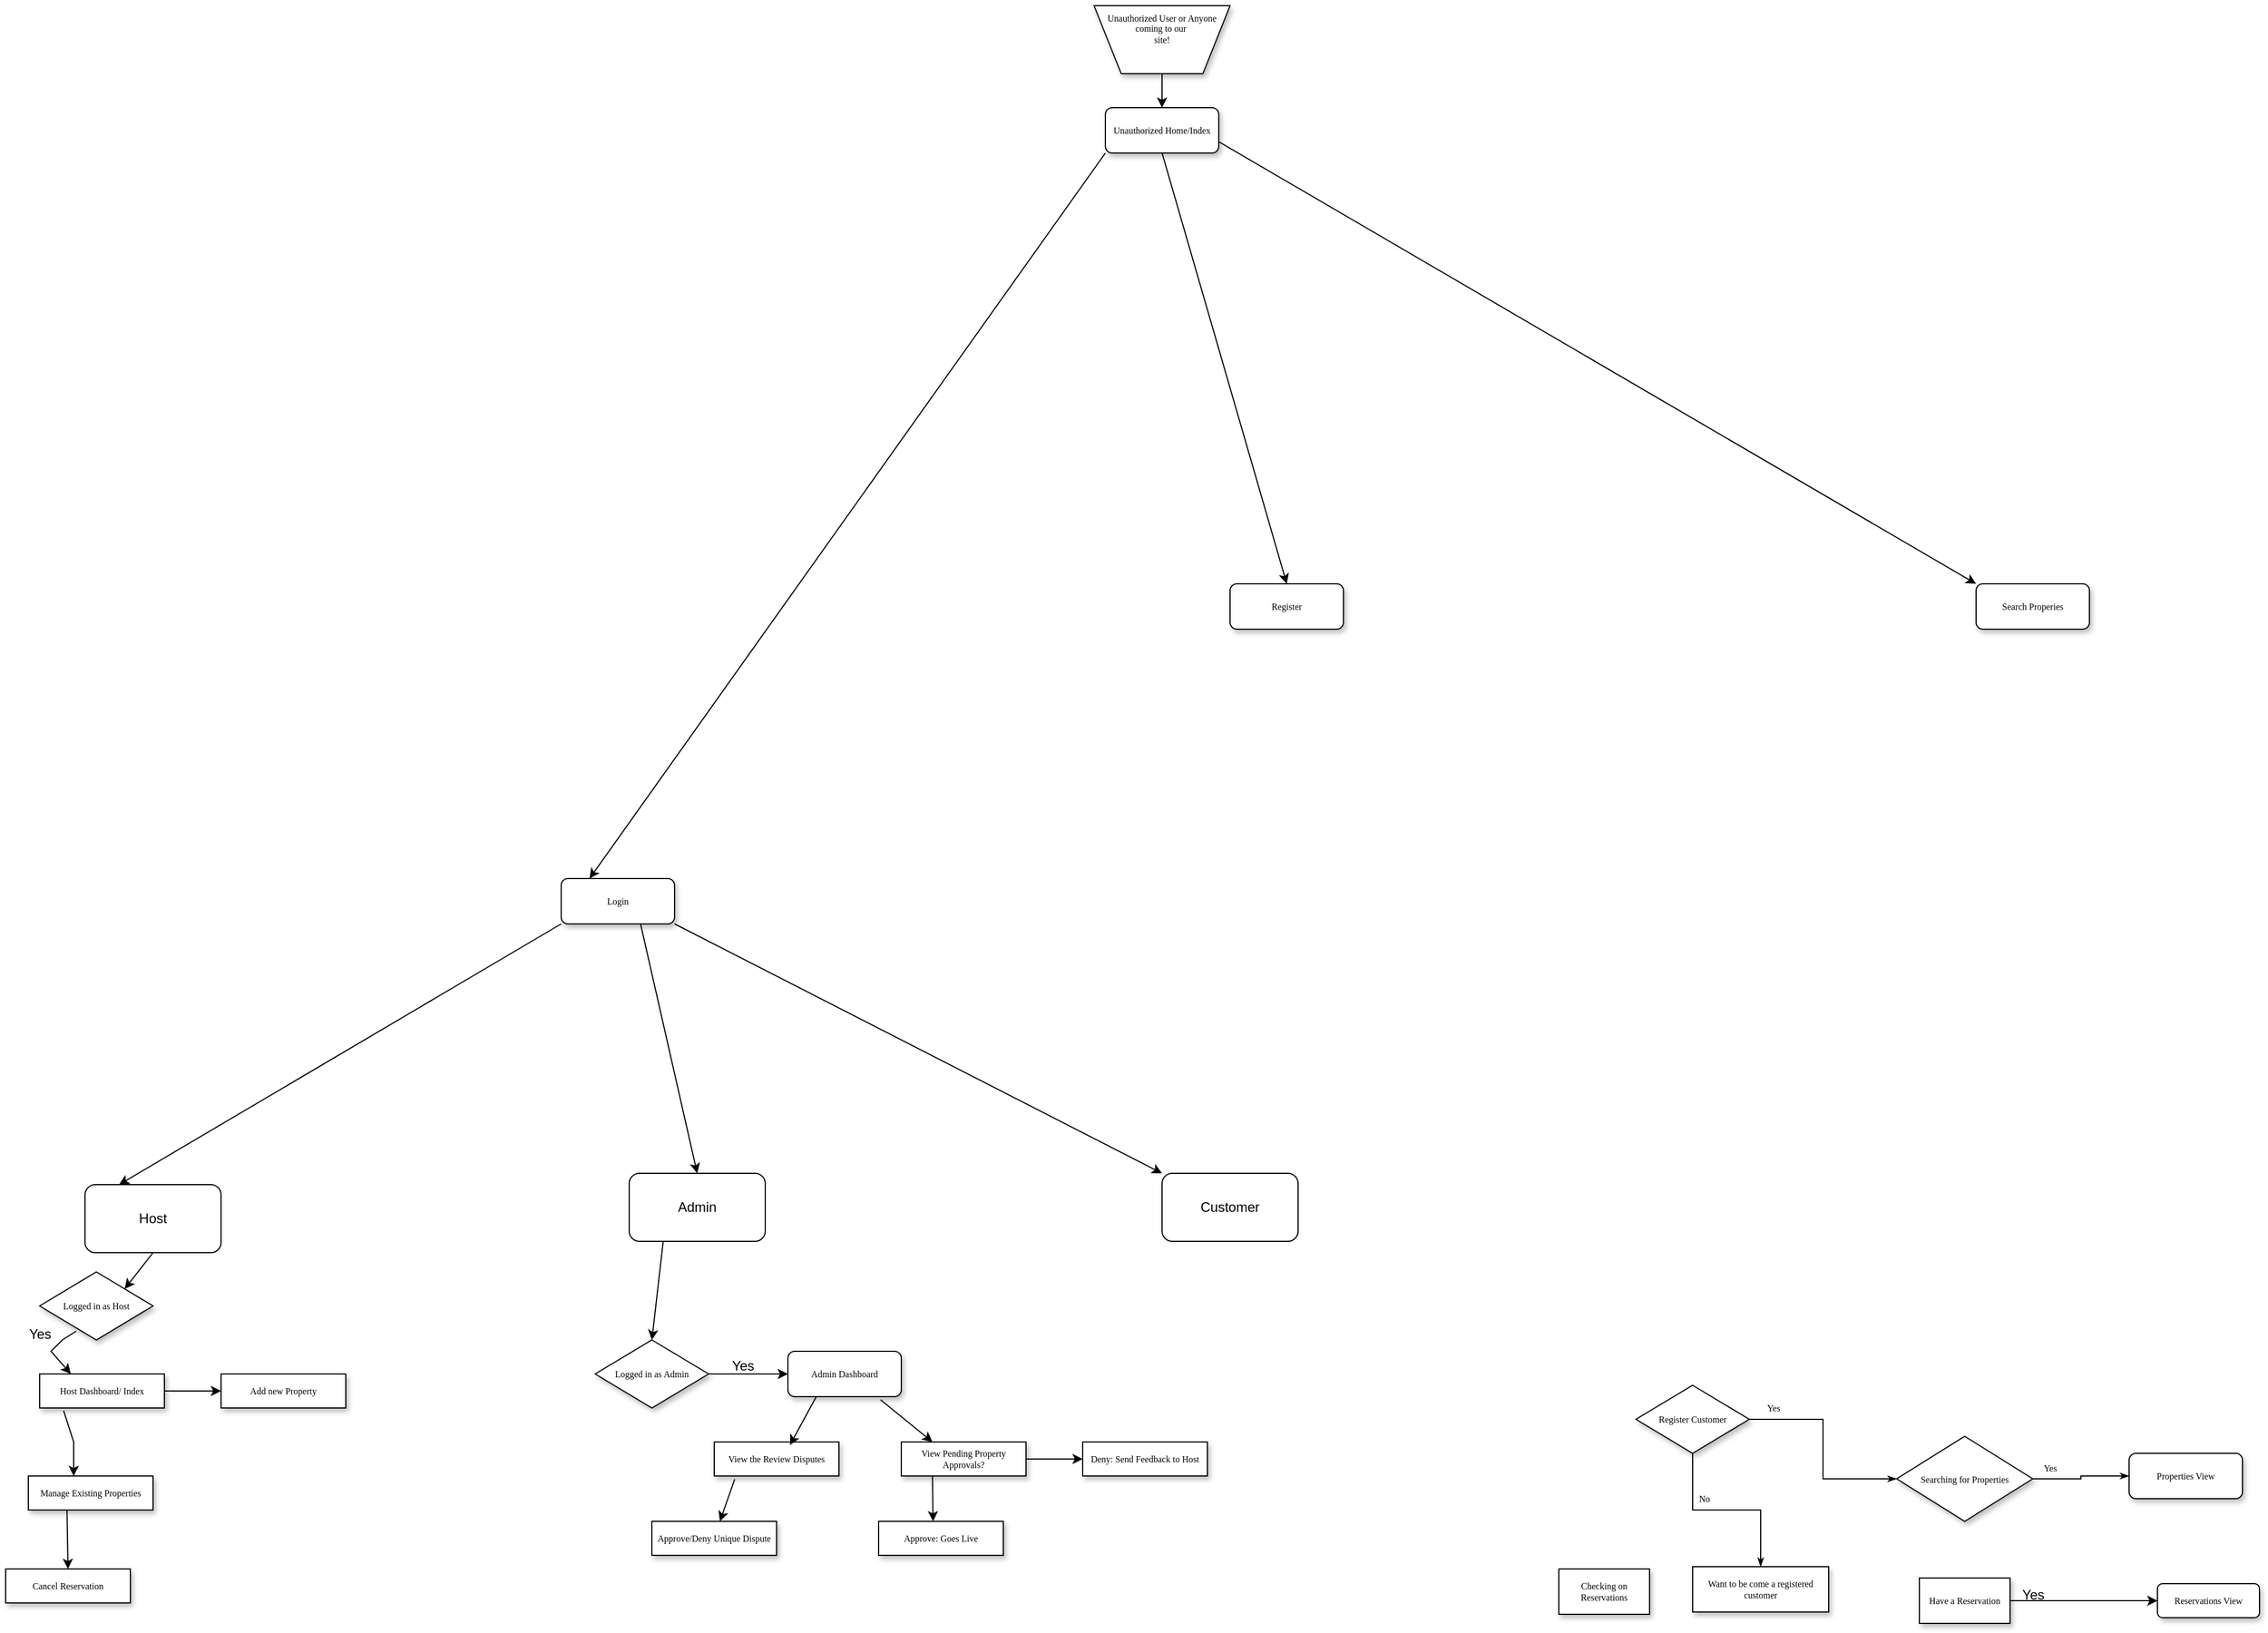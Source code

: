 <mxfile version="24.8.4">
  <diagram name="Page-1" id="edf60f1a-56cd-e834-aa8a-f176f3a09ee4">
    <mxGraphModel dx="882" dy="509" grid="1" gridSize="10" guides="1" tooltips="1" connect="1" arrows="1" fold="1" page="1" pageScale="1" pageWidth="1100" pageHeight="850" background="#ffffff" math="0" shadow="0">
      <root>
        <mxCell id="0" />
        <mxCell id="1" parent="0" />
        <mxCell id="60e70716793133e9-2" value="Unauthorized User or Anyone coming to our&amp;nbsp;&lt;div&gt;site!&lt;div&gt;&lt;br&gt;&lt;/div&gt;&lt;div&gt;&lt;br&gt;&lt;/div&gt;&lt;/div&gt;" style="shape=trapezoid;whiteSpace=wrap;html=1;rounded=0;shadow=1;labelBackgroundColor=none;strokeWidth=1;fontFamily=Verdana;fontSize=8;align=center;flipV=1;" parent="1" vertex="1">
          <mxGeometry x="1050" y="60" width="120" height="60" as="geometry" />
        </mxCell>
        <mxCell id="60e70716793133e9-33" value="Yes" style="edgeStyle=orthogonalEdgeStyle;rounded=0;html=1;labelBackgroundColor=none;startSize=5;endArrow=classicThin;endFill=1;endSize=5;jettySize=auto;orthogonalLoop=1;strokeWidth=1;fontFamily=Verdana;fontSize=8" parent="1" source="60e70716793133e9-5" target="60e70716793133e9-7" edge="1">
          <mxGeometry x="-0.778" y="10" relative="1" as="geometry">
            <mxPoint as="offset" />
          </mxGeometry>
        </mxCell>
        <mxCell id="60e70716793133e9-37" value="No" style="edgeStyle=orthogonalEdgeStyle;rounded=0;html=1;labelBackgroundColor=none;startSize=5;endArrow=classicThin;endFill=1;endSize=5;jettySize=auto;orthogonalLoop=1;strokeWidth=1;fontFamily=Verdana;fontSize=8" parent="1" source="60e70716793133e9-5" target="60e70716793133e9-9" edge="1">
          <mxGeometry x="-0.5" y="10" relative="1" as="geometry">
            <mxPoint as="offset" />
          </mxGeometry>
        </mxCell>
        <mxCell id="60e70716793133e9-5" value="Register Customer" style="rhombus;whiteSpace=wrap;html=1;rounded=0;shadow=1;labelBackgroundColor=none;strokeWidth=1;fontFamily=Verdana;fontSize=8;align=center;" parent="1" vertex="1">
          <mxGeometry x="1528" y="1277" width="100" height="60" as="geometry" />
        </mxCell>
        <mxCell id="60e70716793133e9-34" value="Yes" style="edgeStyle=orthogonalEdgeStyle;rounded=0;html=1;labelBackgroundColor=none;startSize=5;endArrow=classicThin;endFill=1;endSize=5;jettySize=auto;orthogonalLoop=1;strokeWidth=1;fontFamily=Verdana;fontSize=8" parent="1" source="60e70716793133e9-7" target="60e70716793133e9-8" edge="1">
          <mxGeometry x="-0.667" y="10" relative="1" as="geometry">
            <mxPoint as="offset" />
          </mxGeometry>
        </mxCell>
        <mxCell id="60e70716793133e9-7" value="Searching for Properties" style="rhombus;whiteSpace=wrap;html=1;rounded=0;shadow=1;labelBackgroundColor=none;strokeWidth=1;fontFamily=Verdana;fontSize=8;align=center;" parent="1" vertex="1">
          <mxGeometry x="1758" y="1322" width="120" height="75" as="geometry" />
        </mxCell>
        <mxCell id="60e70716793133e9-8" value="Properties View" style="rounded=1;whiteSpace=wrap;html=1;shadow=1;labelBackgroundColor=none;strokeWidth=1;fontFamily=Verdana;fontSize=8;align=center;" parent="1" vertex="1">
          <mxGeometry x="1963" y="1337" width="100" height="40" as="geometry" />
        </mxCell>
        <mxCell id="60e70716793133e9-9" value="Want to be come a registered customer" style="whiteSpace=wrap;html=1;rounded=0;shadow=1;labelBackgroundColor=none;strokeWidth=1;fontFamily=Verdana;fontSize=8;align=center;" parent="1" vertex="1">
          <mxGeometry x="1578" y="1437" width="120" height="40" as="geometry" />
        </mxCell>
        <mxCell id="60e70716793133e9-10" value="Have a Reservation" style="whiteSpace=wrap;html=1;rounded=0;shadow=1;labelBackgroundColor=none;strokeWidth=1;fontFamily=Verdana;fontSize=8;align=center;" parent="1" vertex="1">
          <mxGeometry x="1778" y="1447" width="80" height="40" as="geometry" />
        </mxCell>
        <mxCell id="Z8Qo_mUcmgDimk4ZtV1X-3" value="" style="edgeStyle=orthogonalEdgeStyle;rounded=0;orthogonalLoop=1;jettySize=auto;html=1;exitX=1;exitY=0.5;exitDx=0;exitDy=0;entryX=0;entryY=0.5;entryDx=0;entryDy=0;" parent="1" source="60e70716793133e9-10" target="Z8Qo_mUcmgDimk4ZtV1X-4" edge="1">
          <mxGeometry relative="1" as="geometry" />
        </mxCell>
        <mxCell id="Z8Qo_mUcmgDimk4ZtV1X-4" value="Reservations View" style="rounded=1;whiteSpace=wrap;html=1;shadow=1;labelBackgroundColor=none;strokeWidth=1;fontFamily=Verdana;fontSize=8;align=center;" parent="1" vertex="1">
          <mxGeometry x="1988" y="1452" width="90" height="30" as="geometry" />
        </mxCell>
        <mxCell id="Z8Qo_mUcmgDimk4ZtV1X-5" value="Logged in as Admin" style="rhombus;whiteSpace=wrap;html=1;rounded=0;shadow=1;labelBackgroundColor=none;strokeWidth=1;fontFamily=Verdana;fontSize=8;align=center;" parent="1" vertex="1">
          <mxGeometry x="610" y="1237" width="100" height="60" as="geometry" />
        </mxCell>
        <mxCell id="Z8Qo_mUcmgDimk4ZtV1X-9" value="Yes" style="text;html=1;align=center;verticalAlign=middle;resizable=0;points=[];autosize=1;strokeColor=none;fillColor=none;" parent="1" vertex="1">
          <mxGeometry x="1858" y="1447" width="40" height="30" as="geometry" />
        </mxCell>
        <mxCell id="Z8Qo_mUcmgDimk4ZtV1X-17" value="Checking on Reservations" style="whiteSpace=wrap;html=1;rounded=0;shadow=1;labelBackgroundColor=none;strokeWidth=1;fontFamily=Verdana;fontSize=8;align=center;" parent="1" vertex="1">
          <mxGeometry x="1460" y="1439" width="80" height="40" as="geometry" />
        </mxCell>
        <mxCell id="gYn13_rnFWAkC_ZhPSv--2" value="Logged in as Host" style="rhombus;whiteSpace=wrap;html=1;rounded=0;shadow=1;labelBackgroundColor=none;strokeWidth=1;fontFamily=Verdana;fontSize=8;align=center;" vertex="1" parent="1">
          <mxGeometry x="120" y="1177" width="100" height="60" as="geometry" />
        </mxCell>
        <mxCell id="gYn13_rnFWAkC_ZhPSv--5" value="View Pending Property Approvals?" style="whiteSpace=wrap;html=1;rounded=0;shadow=1;labelBackgroundColor=none;strokeWidth=1;fontFamily=Verdana;fontSize=8;align=center;" vertex="1" parent="1">
          <mxGeometry x="880" y="1327" width="110" height="30" as="geometry" />
        </mxCell>
        <mxCell id="gYn13_rnFWAkC_ZhPSv--6" value="View the Review Disputes" style="whiteSpace=wrap;html=1;rounded=0;shadow=1;labelBackgroundColor=none;strokeWidth=1;fontFamily=Verdana;fontSize=8;align=center;" vertex="1" parent="1">
          <mxGeometry x="715" y="1327" width="110" height="30" as="geometry" />
        </mxCell>
        <mxCell id="gYn13_rnFWAkC_ZhPSv--8" value="Unauthorized Home/Index" style="rounded=1;whiteSpace=wrap;html=1;shadow=1;labelBackgroundColor=none;strokeWidth=1;fontFamily=Verdana;fontSize=8;align=center;" vertex="1" parent="1">
          <mxGeometry x="1060" y="150" width="100" height="40" as="geometry" />
        </mxCell>
        <mxCell id="gYn13_rnFWAkC_ZhPSv--11" value="Yes" style="text;html=1;align=center;verticalAlign=middle;resizable=0;points=[];autosize=1;strokeColor=none;fillColor=none;" vertex="1" parent="1">
          <mxGeometry x="720" y="1245" width="40" height="30" as="geometry" />
        </mxCell>
        <mxCell id="gYn13_rnFWAkC_ZhPSv--12" value="" style="endArrow=classic;html=1;rounded=0;" edge="1" parent="1">
          <mxGeometry width="50" height="50" relative="1" as="geometry">
            <mxPoint x="710" y="1267" as="sourcePoint" />
            <mxPoint x="780" y="1267" as="targetPoint" />
            <Array as="points" />
          </mxGeometry>
        </mxCell>
        <mxCell id="gYn13_rnFWAkC_ZhPSv--13" value="Admin Dashboard" style="rounded=1;whiteSpace=wrap;html=1;shadow=1;labelBackgroundColor=none;strokeWidth=1;fontFamily=Verdana;fontSize=8;align=center;" vertex="1" parent="1">
          <mxGeometry x="780" y="1247" width="100" height="40" as="geometry" />
        </mxCell>
        <mxCell id="gYn13_rnFWAkC_ZhPSv--15" value="" style="endArrow=classic;html=1;rounded=0;exitX=0.25;exitY=1;exitDx=0;exitDy=0;entryX=0.607;entryY=0.091;entryDx=0;entryDy=0;entryPerimeter=0;" edge="1" parent="1" source="gYn13_rnFWAkC_ZhPSv--13" target="gYn13_rnFWAkC_ZhPSv--6">
          <mxGeometry width="50" height="50" relative="1" as="geometry">
            <mxPoint x="850" y="1337" as="sourcePoint" />
            <mxPoint x="900" y="1287" as="targetPoint" />
          </mxGeometry>
        </mxCell>
        <mxCell id="gYn13_rnFWAkC_ZhPSv--17" value="" style="endArrow=classic;html=1;rounded=0;exitX=0.817;exitY=1.068;exitDx=0;exitDy=0;entryX=0.25;entryY=0;entryDx=0;entryDy=0;exitPerimeter=0;" edge="1" parent="1" source="gYn13_rnFWAkC_ZhPSv--13" target="gYn13_rnFWAkC_ZhPSv--5">
          <mxGeometry width="50" height="50" relative="1" as="geometry">
            <mxPoint x="863" y="1287" as="sourcePoint" />
            <mxPoint x="840" y="1330" as="targetPoint" />
          </mxGeometry>
        </mxCell>
        <mxCell id="gYn13_rnFWAkC_ZhPSv--18" value="" style="endArrow=classic;html=1;rounded=0;exitX=0.25;exitY=1;exitDx=0;exitDy=0;" edge="1" parent="1" source="gYn13_rnFWAkC_ZhPSv--5">
          <mxGeometry width="50" height="50" relative="1" as="geometry">
            <mxPoint x="800" y="1417" as="sourcePoint" />
            <mxPoint x="908" y="1397" as="targetPoint" />
          </mxGeometry>
        </mxCell>
        <mxCell id="gYn13_rnFWAkC_ZhPSv--19" value="Approve: Goes Live" style="whiteSpace=wrap;html=1;rounded=0;shadow=1;labelBackgroundColor=none;strokeWidth=1;fontFamily=Verdana;fontSize=8;align=center;" vertex="1" parent="1">
          <mxGeometry x="860" y="1397" width="110" height="30" as="geometry" />
        </mxCell>
        <mxCell id="gYn13_rnFWAkC_ZhPSv--20" value="" style="endArrow=classic;html=1;rounded=0;exitX=1;exitY=0.5;exitDx=0;exitDy=0;" edge="1" parent="1" source="gYn13_rnFWAkC_ZhPSv--5">
          <mxGeometry width="50" height="50" relative="1" as="geometry">
            <mxPoint x="918" y="1367" as="sourcePoint" />
            <mxPoint x="1040" y="1342" as="targetPoint" />
          </mxGeometry>
        </mxCell>
        <mxCell id="gYn13_rnFWAkC_ZhPSv--21" value="Deny: Send Feedback to Host" style="whiteSpace=wrap;html=1;rounded=0;shadow=1;labelBackgroundColor=none;strokeWidth=1;fontFamily=Verdana;fontSize=8;align=center;" vertex="1" parent="1">
          <mxGeometry x="1040" y="1327" width="110" height="30" as="geometry" />
        </mxCell>
        <mxCell id="gYn13_rnFWAkC_ZhPSv--23" value="" style="endArrow=classic;html=1;rounded=0;exitX=0.164;exitY=1.096;exitDx=0;exitDy=0;exitPerimeter=0;" edge="1" parent="1" source="gYn13_rnFWAkC_ZhPSv--6">
          <mxGeometry width="50" height="50" relative="1" as="geometry">
            <mxPoint x="720" y="1357" as="sourcePoint" />
            <mxPoint x="720" y="1397" as="targetPoint" />
          </mxGeometry>
        </mxCell>
        <mxCell id="gYn13_rnFWAkC_ZhPSv--24" value="Approve/Deny Unique Dispute" style="whiteSpace=wrap;html=1;rounded=0;shadow=1;labelBackgroundColor=none;strokeWidth=1;fontFamily=Verdana;fontSize=8;align=center;" vertex="1" parent="1">
          <mxGeometry x="660" y="1397" width="110" height="30" as="geometry" />
        </mxCell>
        <mxCell id="gYn13_rnFWAkC_ZhPSv--25" value="" style="endArrow=classic;html=1;rounded=0;entryX=0.25;entryY=0;entryDx=0;entryDy=0;exitX=0.322;exitY=0.871;exitDx=0;exitDy=0;exitPerimeter=0;" edge="1" parent="1" source="gYn13_rnFWAkC_ZhPSv--2" target="gYn13_rnFWAkC_ZhPSv--26">
          <mxGeometry width="50" height="50" relative="1" as="geometry">
            <mxPoint x="143" y="1217" as="sourcePoint" />
            <mxPoint x="120" y="1260" as="targetPoint" />
            <Array as="points">
              <mxPoint x="140" y="1237" />
              <mxPoint x="130" y="1247" />
            </Array>
          </mxGeometry>
        </mxCell>
        <mxCell id="gYn13_rnFWAkC_ZhPSv--26" value="Host Dashboard/ Index" style="whiteSpace=wrap;html=1;rounded=0;shadow=1;labelBackgroundColor=none;strokeWidth=1;fontFamily=Verdana;fontSize=8;align=center;" vertex="1" parent="1">
          <mxGeometry x="120" y="1267" width="110" height="30" as="geometry" />
        </mxCell>
        <mxCell id="gYn13_rnFWAkC_ZhPSv--27" value="Yes" style="text;html=1;align=center;verticalAlign=middle;resizable=0;points=[];autosize=1;strokeColor=none;fillColor=none;" vertex="1" parent="1">
          <mxGeometry x="100" y="1217" width="40" height="30" as="geometry" />
        </mxCell>
        <mxCell id="gYn13_rnFWAkC_ZhPSv--28" value="" style="endArrow=classic;html=1;rounded=0;exitX=1;exitY=0.5;exitDx=0;exitDy=0;" edge="1" parent="1" source="gYn13_rnFWAkC_ZhPSv--26">
          <mxGeometry width="50" height="50" relative="1" as="geometry">
            <mxPoint x="273" y="1260.5" as="sourcePoint" />
            <mxPoint x="280" y="1282" as="targetPoint" />
            <Array as="points">
              <mxPoint x="250" y="1282" />
            </Array>
          </mxGeometry>
        </mxCell>
        <mxCell id="gYn13_rnFWAkC_ZhPSv--29" value="Add new Property" style="whiteSpace=wrap;html=1;rounded=0;shadow=1;labelBackgroundColor=none;strokeWidth=1;fontFamily=Verdana;fontSize=8;align=center;" vertex="1" parent="1">
          <mxGeometry x="280" y="1267" width="110" height="30" as="geometry" />
        </mxCell>
        <mxCell id="gYn13_rnFWAkC_ZhPSv--31" value="" style="endArrow=classic;html=1;rounded=0;exitX=0.192;exitY=1.081;exitDx=0;exitDy=0;exitPerimeter=0;" edge="1" parent="1" source="gYn13_rnFWAkC_ZhPSv--26">
          <mxGeometry width="50" height="50" relative="1" as="geometry">
            <mxPoint x="145" y="1317" as="sourcePoint" />
            <mxPoint x="150" y="1357" as="targetPoint" />
            <Array as="points">
              <mxPoint x="150" y="1327" />
            </Array>
          </mxGeometry>
        </mxCell>
        <mxCell id="gYn13_rnFWAkC_ZhPSv--32" value="Manage Existing Properties" style="whiteSpace=wrap;html=1;rounded=0;shadow=1;labelBackgroundColor=none;strokeWidth=1;fontFamily=Verdana;fontSize=8;align=center;" vertex="1" parent="1">
          <mxGeometry x="110" y="1357" width="110" height="30" as="geometry" />
        </mxCell>
        <mxCell id="gYn13_rnFWAkC_ZhPSv--37" value="" style="endArrow=classic;html=1;rounded=0;exitX=0.31;exitY=1.018;exitDx=0;exitDy=0;exitPerimeter=0;entryX=0.5;entryY=0;entryDx=0;entryDy=0;" edge="1" parent="1" source="gYn13_rnFWAkC_ZhPSv--32" target="gYn13_rnFWAkC_ZhPSv--38">
          <mxGeometry width="50" height="50" relative="1" as="geometry">
            <mxPoint x="145" y="1397" as="sourcePoint" />
            <mxPoint x="140" y="1437" as="targetPoint" />
            <Array as="points" />
          </mxGeometry>
        </mxCell>
        <mxCell id="gYn13_rnFWAkC_ZhPSv--38" value="Cancel Reservation" style="whiteSpace=wrap;html=1;rounded=0;shadow=1;labelBackgroundColor=none;strokeWidth=1;fontFamily=Verdana;fontSize=8;align=center;" vertex="1" parent="1">
          <mxGeometry x="90" y="1439" width="110" height="30" as="geometry" />
        </mxCell>
        <mxCell id="gYn13_rnFWAkC_ZhPSv--40" value="" style="endArrow=classic;html=1;rounded=0;exitX=0.5;exitY=1;exitDx=0;exitDy=0;entryX=0.5;entryY=0;entryDx=0;entryDy=0;" edge="1" parent="1" source="60e70716793133e9-2" target="gYn13_rnFWAkC_ZhPSv--8">
          <mxGeometry width="50" height="50" relative="1" as="geometry">
            <mxPoint x="830" y="230" as="sourcePoint" />
            <mxPoint x="880" y="180" as="targetPoint" />
          </mxGeometry>
        </mxCell>
        <mxCell id="gYn13_rnFWAkC_ZhPSv--41" value="Login" style="rounded=1;whiteSpace=wrap;html=1;shadow=1;labelBackgroundColor=none;strokeWidth=1;fontFamily=Verdana;fontSize=8;align=center;" vertex="1" parent="1">
          <mxGeometry x="580" y="830" width="100" height="40" as="geometry" />
        </mxCell>
        <mxCell id="gYn13_rnFWAkC_ZhPSv--42" value="Search Properies" style="rounded=1;whiteSpace=wrap;html=1;shadow=1;labelBackgroundColor=none;strokeWidth=1;fontFamily=Verdana;fontSize=8;align=center;" vertex="1" parent="1">
          <mxGeometry x="1828" y="570" width="100" height="40" as="geometry" />
        </mxCell>
        <mxCell id="gYn13_rnFWAkC_ZhPSv--43" value="" style="endArrow=classic;html=1;rounded=0;exitX=0;exitY=1;exitDx=0;exitDy=0;entryX=0.25;entryY=0;entryDx=0;entryDy=0;" edge="1" parent="1" source="gYn13_rnFWAkC_ZhPSv--41" target="gYn13_rnFWAkC_ZhPSv--44">
          <mxGeometry width="50" height="50" relative="1" as="geometry">
            <mxPoint x="730" y="1040" as="sourcePoint" />
            <mxPoint x="200" y="1090" as="targetPoint" />
          </mxGeometry>
        </mxCell>
        <mxCell id="gYn13_rnFWAkC_ZhPSv--44" value="Host" style="rounded=1;whiteSpace=wrap;html=1;" vertex="1" parent="1">
          <mxGeometry x="160" y="1100" width="120" height="60" as="geometry" />
        </mxCell>
        <mxCell id="gYn13_rnFWAkC_ZhPSv--45" value="Admin" style="rounded=1;whiteSpace=wrap;html=1;" vertex="1" parent="1">
          <mxGeometry x="640" y="1090" width="120" height="60" as="geometry" />
        </mxCell>
        <mxCell id="gYn13_rnFWAkC_ZhPSv--46" value="Customer" style="rounded=1;whiteSpace=wrap;html=1;" vertex="1" parent="1">
          <mxGeometry x="1110" y="1090" width="120" height="60" as="geometry" />
        </mxCell>
        <mxCell id="gYn13_rnFWAkC_ZhPSv--48" value="Register" style="rounded=1;whiteSpace=wrap;html=1;shadow=1;labelBackgroundColor=none;strokeWidth=1;fontFamily=Verdana;fontSize=8;align=center;" vertex="1" parent="1">
          <mxGeometry x="1170" y="570" width="100" height="40" as="geometry" />
        </mxCell>
        <mxCell id="gYn13_rnFWAkC_ZhPSv--49" value="" style="endArrow=classic;html=1;rounded=0;exitX=0;exitY=1;exitDx=0;exitDy=0;entryX=0.5;entryY=0;entryDx=0;entryDy=0;" edge="1" parent="1" target="gYn13_rnFWAkC_ZhPSv--45">
          <mxGeometry width="50" height="50" relative="1" as="geometry">
            <mxPoint x="650" y="870" as="sourcePoint" />
            <mxPoint x="260" y="1090" as="targetPoint" />
          </mxGeometry>
        </mxCell>
        <mxCell id="gYn13_rnFWAkC_ZhPSv--50" value="" style="endArrow=classic;html=1;rounded=0;exitX=1;exitY=1;exitDx=0;exitDy=0;entryX=0;entryY=0;entryDx=0;entryDy=0;" edge="1" parent="1" source="gYn13_rnFWAkC_ZhPSv--41" target="gYn13_rnFWAkC_ZhPSv--46">
          <mxGeometry width="50" height="50" relative="1" as="geometry">
            <mxPoint x="610" y="890" as="sourcePoint" />
            <mxPoint x="220" y="1110" as="targetPoint" />
          </mxGeometry>
        </mxCell>
        <mxCell id="gYn13_rnFWAkC_ZhPSv--60" value="" style="endArrow=classic;html=1;rounded=0;exitX=0;exitY=1;exitDx=0;exitDy=0;entryX=0.25;entryY=0;entryDx=0;entryDy=0;" edge="1" parent="1" source="gYn13_rnFWAkC_ZhPSv--8" target="gYn13_rnFWAkC_ZhPSv--41">
          <mxGeometry width="50" height="50" relative="1" as="geometry">
            <mxPoint x="1050" y="720" as="sourcePoint" />
            <mxPoint x="1100" y="670" as="targetPoint" />
          </mxGeometry>
        </mxCell>
        <mxCell id="gYn13_rnFWAkC_ZhPSv--61" value="" style="endArrow=classic;html=1;rounded=0;exitX=0.5;exitY=1;exitDx=0;exitDy=0;entryX=0.5;entryY=0;entryDx=0;entryDy=0;" edge="1" parent="1" source="gYn13_rnFWAkC_ZhPSv--8" target="gYn13_rnFWAkC_ZhPSv--48">
          <mxGeometry width="50" height="50" relative="1" as="geometry">
            <mxPoint x="1050" y="720" as="sourcePoint" />
            <mxPoint x="1100" y="670" as="targetPoint" />
          </mxGeometry>
        </mxCell>
        <mxCell id="gYn13_rnFWAkC_ZhPSv--62" value="" style="endArrow=classic;html=1;rounded=0;exitX=1;exitY=0.75;exitDx=0;exitDy=0;entryX=0;entryY=0;entryDx=0;entryDy=0;" edge="1" parent="1" source="gYn13_rnFWAkC_ZhPSv--8" target="gYn13_rnFWAkC_ZhPSv--42">
          <mxGeometry width="50" height="50" relative="1" as="geometry">
            <mxPoint x="1050" y="720" as="sourcePoint" />
            <mxPoint x="1100" y="670" as="targetPoint" />
          </mxGeometry>
        </mxCell>
        <mxCell id="gYn13_rnFWAkC_ZhPSv--63" value="" style="endArrow=classic;html=1;rounded=0;exitX=0.5;exitY=1;exitDx=0;exitDy=0;entryX=1;entryY=0;entryDx=0;entryDy=0;" edge="1" parent="1" source="gYn13_rnFWAkC_ZhPSv--44" target="gYn13_rnFWAkC_ZhPSv--2">
          <mxGeometry width="50" height="50" relative="1" as="geometry">
            <mxPoint x="220" y="1170" as="sourcePoint" />
            <mxPoint x="356.2" y="1217" as="targetPoint" />
          </mxGeometry>
        </mxCell>
        <mxCell id="gYn13_rnFWAkC_ZhPSv--64" value="" style="endArrow=classic;html=1;rounded=0;exitX=0.25;exitY=1;exitDx=0;exitDy=0;entryX=0.5;entryY=0;entryDx=0;entryDy=0;" edge="1" parent="1" source="gYn13_rnFWAkC_ZhPSv--45" target="Z8Qo_mUcmgDimk4ZtV1X-5">
          <mxGeometry width="50" height="50" relative="1" as="geometry">
            <mxPoint x="370" y="1280" as="sourcePoint" />
            <mxPoint x="420" y="1230" as="targetPoint" />
          </mxGeometry>
        </mxCell>
      </root>
    </mxGraphModel>
  </diagram>
</mxfile>
